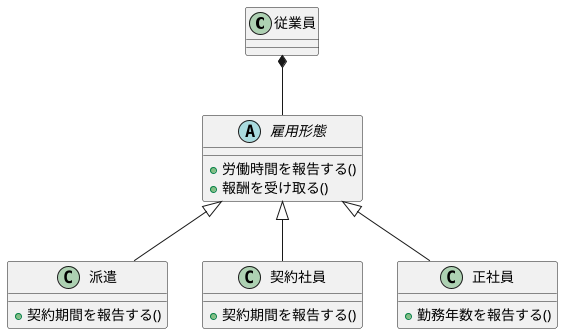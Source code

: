 @startuml

class 従業員

abstract class 雇用形態 {
    +労働時間を報告する()
    +報酬を受け取る()
}

class 派遣 {
    +契約期間を報告する()
}

class 契約社員 {
    +契約期間を報告する()
}

class 正社員 {
    +勤務年数を報告する()
}

雇用形態 <|-- 派遣
雇用形態 <|-- 契約社員
雇用形態 <|-- 正社員

従業員 *-- 雇用形態

@enduml